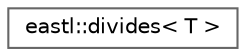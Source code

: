 digraph "类继承关系图"
{
 // LATEX_PDF_SIZE
  bgcolor="transparent";
  edge [fontname=Helvetica,fontsize=10,labelfontname=Helvetica,labelfontsize=10];
  node [fontname=Helvetica,fontsize=10,shape=box,height=0.2,width=0.4];
  rankdir="LR";
  Node0 [id="Node000000",label="eastl::divides\< T \>",height=0.2,width=0.4,color="grey40", fillcolor="white", style="filled",URL="$structeastl_1_1divides.html",tooltip=" "];
}
